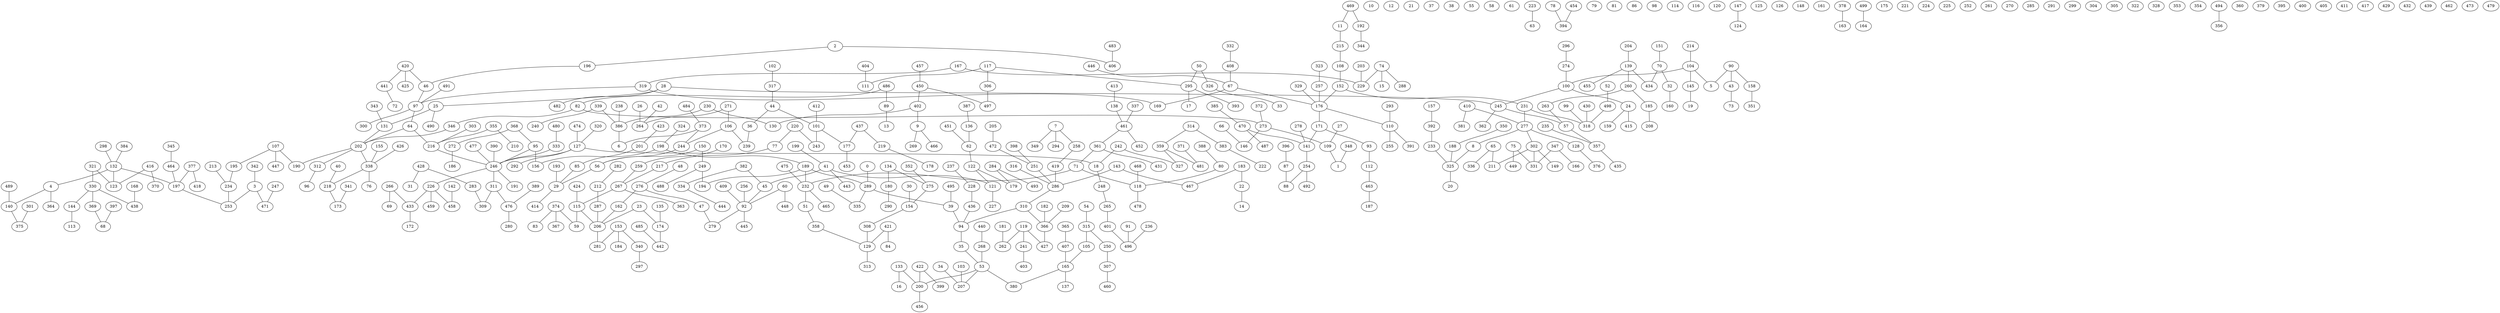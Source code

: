 graph G {
  4;
  132;
  123;
  140;
  197;
  253;
  3;
  234;
  195;
  107;
  190;
  202;
  64;
  97;
  46;
  131;
  25;
  28;
  196;
  2;
  213;
  216;
  245;
  57;
  100;
  24;
  104;
  5;
  90;
  43;
  73;
  145;
  19;
  158;
  159;
  214;
  246;
  95;
  127;
  18;
  156;
  191;
  198;
  189;
  194;
  226;
  232;
  51;
  71;
  118;
  80;
  242;
  248;
  249;
  150;
  56;
  29;
  85;
  193;
  201;
  244;
  106;
  239;
  36;
  44;
  101;
  177;
  243;
  220;
  77;
  217;
  263;
  260;
  139;
  185;
  204;
  208;
  265;
  267;
  115;
  59;
  206;
  23;
  162;
  174;
  135;
  259;
  170;
  271;
  264;
  26;
  42;
  274;
  276;
  47;
  48;
  279;
  92;
  45;
  41;
  60;
  121;
  122;
  62;
  136;
  179;
  199;
  227;
  256;
  281;
  153;
  184;
  284;
  287;
  212;
  282;
  289;
  0;
  39;
  94;
  35;
  53;
  200;
  133;
  16;
  207;
  34;
  103;
  268;
  292;
  296;
  298;
  300;
  303;
  310;
  286;
  143;
  251;
  311;
  309;
  283;
  312;
  96;
  316;
  317;
  102;
  319;
  167;
  169;
  67;
  176;
  110;
  152;
  108;
  171;
  93;
  112;
  141;
  215;
  11;
  229;
  74;
  15;
  203;
  231;
  254;
  88;
  87;
  255;
  257;
  277;
  8;
  128;
  278;
  288;
  293;
  302;
  149;
  211;
  65;
  318;
  99;
  320;
  321;
  323;
  324;
  325;
  20;
  188;
  233;
  327;
  329;
  330;
  144;
  113;
  331;
  75;
  333;
  335;
  49;
  336;
  338;
  76;
  155;
  218;
  40;
  173;
  340;
  297;
  341;
  342;
  343;
  346;
  82;
  273;
  109;
  1;
  27;
  146;
  66;
  347;
  166;
  348;
  350;
  351;
  355;
  210;
  357;
  235;
  358;
  129;
  308;
  154;
  30;
  275;
  134;
  180;
  290;
  313;
  352;
  359;
  314;
  361;
  362;
  363;
  364;
  366;
  182;
  209;
  368;
  272;
  186;
  369;
  68;
  372;
  373;
  6;
  374;
  83;
  367;
  375;
  301;
  376;
  377;
  380;
  165;
  105;
  137;
  315;
  54;
  250;
  307;
  382;
  334;
  383;
  222;
  384;
  386;
  230;
  130;
  238;
  339;
  240;
  387;
  388;
  390;
  391;
  392;
  157;
  396;
  397;
  398;
  401;
  402;
  9;
  269;
  406;
  407;
  365;
  408;
  332;
  409;
  410;
  381;
  412;
  414;
  415;
  416;
  370;
  418;
  419;
  258;
  7;
  294;
  349;
  420;
  421;
  84;
  422;
  399;
  423;
  424;
  425;
  426;
  427;
  119;
  241;
  262;
  181;
  403;
  428;
  31;
  430;
  431;
  433;
  172;
  266;
  69;
  434;
  70;
  32;
  151;
  160;
  435;
  436;
  228;
  237;
  437;
  219;
  178;
  438;
  168;
  440;
  441;
  72;
  442;
  443;
  444;
  445;
  446;
  447;
  448;
  449;
  450;
  451;
  453;
  455;
  456;
  457;
  458;
  142;
  459;
  460;
  461;
  138;
  337;
  413;
  452;
  463;
  187;
  464;
  345;
  465;
  466;
  467;
  183;
  22;
  14;
  468;
  469;
  192;
  344;
  470;
  385;
  471;
  247;
  472;
  205;
  474;
  475;
  476;
  280;
  389;
  477;
  478;
  480;
  481;
  371;
  482;
  483;
  484;
  485;
  486;
  89;
  13;
  487;
  488;
  489;
  490;
  491;
  492;
  493;
  495;
  496;
  91;
  236;
  497;
  306;
  117;
  111;
  295;
  17;
  50;
  326;
  33;
  393;
  404;
  498;
  52;
  10;
  12;
  21;
  37;
  38;
  55;
  58;
  61;
  63;
  223;
  78;
  394;
  454;
  79;
  81;
  86;
  98;
  114;
  116;
  120;
  124;
  147;
  125;
  126;
  148;
  161;
  163;
  378;
  164;
  499;
  175;
  221;
  224;
  225;
  252;
  261;
  270;
  285;
  291;
  299;
  304;
  305;
  322;
  328;
  353;
  354;
  356;
  494;
  360;
  379;
  395;
  400;
  405;
  411;
  417;
  429;
  432;
  439;
  462;
  473;
  479;
   132 -- 4;
   132 -- 123;
   4 -- 140;
   132 -- 197;
   197 -- 253;
   3 -- 253;
   234 -- 253;
   195 -- 234;
   107 -- 195;
   107 -- 190;
   202 -- 190;
   64 -- 202;
   97 -- 64;
   46 -- 97;
   131 -- 202;
   25 -- 131;
   28 -- 25;
   196 -- 46;
   2 -- 196;
   213 -- 234;
   64 -- 216;
   28 -- 245;
   245 -- 57;
   100 -- 245;
   100 -- 24;
   104 -- 100;
   104 -- 5;
   90 -- 5;
   90 -- 43;
   43 -- 73;
   104 -- 145;
   145 -- 19;
   90 -- 158;
   24 -- 159;
   214 -- 104;
   216 -- 246;
   95 -- 246;
   127 -- 246;
   127 -- 18;
   95 -- 156;
   246 -- 191;
   198 -- 156;
   198 -- 189;
   189 -- 194;
   246 -- 226;
   189 -- 232;
   232 -- 51;
   71 -- 232;
   71 -- 118;
   80 -- 118;
   242 -- 18;
   18 -- 248;
   249 -- 194;
   150 -- 249;
   150 -- 56;
   56 -- 29;
   85 -- 29;
   193 -- 29;
   201 -- 85;
   244 -- 56;
   106 -- 244;
   106 -- 239;
   36 -- 239;
   44 -- 36;
   44 -- 101;
   101 -- 177;
   101 -- 243;
   220 -- 243;
   220 -- 77;
   77 -- 217;
   263 -- 57;
   260 -- 263;
   139 -- 260;
   260 -- 185;
   204 -- 139;
   185 -- 208;
   248 -- 265;
   217 -- 267;
   267 -- 115;
   115 -- 59;
   115 -- 206;
   23 -- 206;
   162 -- 206;
   23 -- 174;
   135 -- 174;
   259 -- 267;
   170 -- 259;
   271 -- 106;
   271 -- 264;
   26 -- 264;
   42 -- 264;
   274 -- 100;
   276 -- 162;
   276 -- 47;
   48 -- 276;
   47 -- 279;
   92 -- 279;
   45 -- 92;
   41 -- 45;
   60 -- 92;
   41 -- 121;
   122 -- 121;
   62 -- 122;
   136 -- 62;
   122 -- 179;
   199 -- 41;
   121 -- 227;
   256 -- 92;
   206 -- 281;
   153 -- 281;
   153 -- 184;
   284 -- 179;
   287 -- 206;
   212 -- 287;
   282 -- 212;
   189 -- 289;
   0 -- 289;
   289 -- 39;
   39 -- 94;
   94 -- 35;
   35 -- 53;
   53 -- 200;
   133 -- 200;
   133 -- 16;
   53 -- 207;
   34 -- 207;
   103 -- 207;
   268 -- 53;
   127 -- 292;
   296 -- 274;
   298 -- 132;
   97 -- 300;
   303 -- 216;
   310 -- 94;
   286 -- 310;
   143 -- 286;
   251 -- 286;
   246 -- 311;
   311 -- 309;
   283 -- 309;
   202 -- 312;
   312 -- 96;
   316 -- 286;
   317 -- 44;
   102 -- 317;
   319 -- 97;
   167 -- 319;
   319 -- 169;
   67 -- 169;
   67 -- 176;
   176 -- 110;
   152 -- 176;
   108 -- 152;
   176 -- 171;
   171 -- 93;
   93 -- 112;
   171 -- 141;
   215 -- 108;
   11 -- 215;
   167 -- 229;
   74 -- 229;
   74 -- 15;
   203 -- 229;
   152 -- 231;
   141 -- 254;
   254 -- 88;
   87 -- 88;
   110 -- 255;
   257 -- 176;
   231 -- 277;
   277 -- 8;
   277 -- 128;
   278 -- 141;
   74 -- 288;
   293 -- 110;
   277 -- 302;
   302 -- 149;
   302 -- 211;
   65 -- 211;
   231 -- 318;
   99 -- 318;
   320 -- 127;
   321 -- 123;
   323 -- 257;
   324 -- 198;
   8 -- 325;
   325 -- 20;
   188 -- 325;
   233 -- 325;
   242 -- 327;
   329 -- 176;
   321 -- 330;
   330 -- 144;
   144 -- 113;
   302 -- 331;
   75 -- 331;
   333 -- 246;
   289 -- 335;
   49 -- 335;
   65 -- 336;
   202 -- 338;
   338 -- 76;
   155 -- 338;
   338 -- 218;
   40 -- 218;
   218 -- 173;
   153 -- 340;
   340 -- 297;
   341 -- 173;
   342 -- 3;
   343 -- 131;
   346 -- 202;
   82 -- 346;
   82 -- 273;
   273 -- 109;
   109 -- 1;
   27 -- 109;
   273 -- 146;
   66 -- 146;
   347 -- 331;
   347 -- 166;
   348 -- 1;
   350 -- 188;
   158 -- 351;
   355 -- 216;
   355 -- 210;
   57 -- 357;
   235 -- 357;
   51 -- 358;
   358 -- 129;
   308 -- 129;
   154 -- 308;
   30 -- 154;
   275 -- 154;
   134 -- 275;
   134 -- 180;
   180 -- 290;
   129 -- 313;
   352 -- 275;
   359 -- 327;
   314 -- 359;
   361 -- 71;
   245 -- 362;
   267 -- 363;
   4 -- 364;
   310 -- 366;
   182 -- 366;
   209 -- 366;
   368 -- 95;
   368 -- 272;
   272 -- 186;
   330 -- 369;
   369 -- 68;
   372 -- 273;
   373 -- 244;
   373 -- 6;
   374 -- 59;
   374 -- 83;
   374 -- 367;
   140 -- 375;
   301 -- 375;
   128 -- 376;
   377 -- 197;
   53 -- 380;
   165 -- 380;
   105 -- 165;
   165 -- 137;
   315 -- 105;
   54 -- 315;
   315 -- 250;
   250 -- 307;
   382 -- 45;
   382 -- 334;
   314 -- 383;
   383 -- 222;
   384 -- 132;
   386 -- 6;
   230 -- 386;
   230 -- 130;
   238 -- 386;
   339 -- 386;
   339 -- 240;
   387 -- 136;
   388 -- 80;
   390 -- 246;
   110 -- 391;
   392 -- 233;
   157 -- 392;
   396 -- 87;
   397 -- 68;
   398 -- 251;
   265 -- 401;
   402 -- 130;
   402 -- 9;
   9 -- 269;
   2 -- 406;
   407 -- 165;
   365 -- 407;
   408 -- 67;
   332 -- 408;
   409 -- 92;
   410 -- 277;
   410 -- 381;
   412 -- 101;
   29 -- 414;
   24 -- 415;
   416 -- 123;
   416 -- 370;
   377 -- 418;
   419 -- 286;
   258 -- 419;
   7 -- 258;
   7 -- 294;
   7 -- 349;
   420 -- 46;
   421 -- 129;
   421 -- 84;
   422 -- 200;
   422 -- 399;
   423 -- 201;
   424 -- 115;
   420 -- 425;
   426 -- 338;
   366 -- 427;
   119 -- 427;
   119 -- 241;
   119 -- 262;
   181 -- 262;
   241 -- 403;
   428 -- 283;
   428 -- 31;
   430 -- 318;
   361 -- 431;
   226 -- 433;
   433 -- 172;
   266 -- 433;
   266 -- 69;
   139 -- 434;
   70 -- 434;
   70 -- 32;
   151 -- 70;
   32 -- 160;
   357 -- 435;
   436 -- 94;
   228 -- 436;
   237 -- 228;
   437 -- 177;
   437 -- 219;
   219 -- 178;
   330 -- 438;
   168 -- 438;
   440 -- 268;
   420 -- 441;
   441 -- 72;
   174 -- 442;
   41 -- 443;
   334 -- 444;
   92 -- 445;
   446 -- 67;
   107 -- 447;
   60 -- 448;
   75 -- 449;
   450 -- 402;
   451 -- 62;
   177 -- 453;
   139 -- 455;
   200 -- 456;
   457 -- 450;
   226 -- 458;
   142 -- 458;
   226 -- 459;
   307 -- 460;
   461 -- 361;
   138 -- 461;
   337 -- 461;
   413 -- 138;
   461 -- 452;
   112 -- 463;
   463 -- 187;
   464 -- 197;
   345 -- 464;
   232 -- 465;
   9 -- 466;
   143 -- 467;
   183 -- 467;
   183 -- 22;
   22 -- 14;
   468 -- 118;
   469 -- 11;
   469 -- 192;
   192 -- 344;
   470 -- 141;
   385 -- 470;
   3 -- 471;
   247 -- 471;
   472 -- 251;
   205 -- 472;
   474 -- 127;
   475 -- 232;
   311 -- 476;
   476 -- 280;
   389 -- 476;
   477 -- 246;
   118 -- 478;
   480 -- 333;
   359 -- 481;
   371 -- 481;
   28 -- 482;
   483 -- 406;
   484 -- 373;
   485 -- 442;
   486 -- 82;
   486 -- 89;
   89 -- 13;
   470 -- 487;
   249 -- 488;
   489 -- 140;
   25 -- 490;
   491 -- 97;
   254 -- 492;
   284 -- 493;
   495 -- 39;
   401 -- 496;
   91 -- 496;
   236 -- 496;
   450 -- 497;
   306 -- 497;
   117 -- 306;
   117 -- 111;
   117 -- 295;
   295 -- 17;
   50 -- 295;
   50 -- 326;
   326 -- 33;
   295 -- 393;
   404 -- 111;
   498 -- 318;
   52 -- 498;
   223 -- 63;
   78 -- 394;
   454 -- 394;
   147 -- 124;
   378 -- 163;
   499 -- 164;
   494 -- 356;
}
